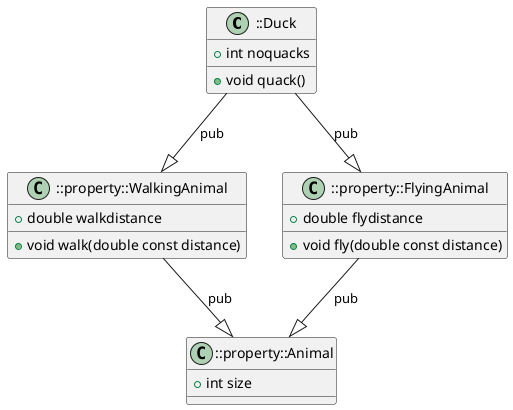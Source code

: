 @startuml

class "::Duck" as item_0 {
    {field} + int noquacks
    {method} + void quack() 
}
class "::property::WalkingAnimal" as item_1 {
    {field} + double walkdistance
    {method} + void walk(double const distance) 
}
class "::property::FlyingAnimal" as item_2 {
    {field} + double flydistance
    {method} + void fly(double const distance) 
}
class "::property::Animal" as item_3 {
    {field} + int size
}

' ::Duck --|> ::property::FlyingAnimal
item_0 --|> item_2: "pub"
' ::Duck --|> ::property::WalkingAnimal
item_0 --|> item_1: "pub"
' ::property::WalkingAnimal --|> ::property::Animal
item_1 --|> item_3: "pub"
' ::property::FlyingAnimal --|> ::property::Animal
item_2 --|> item_3: "pub"

@enduml
